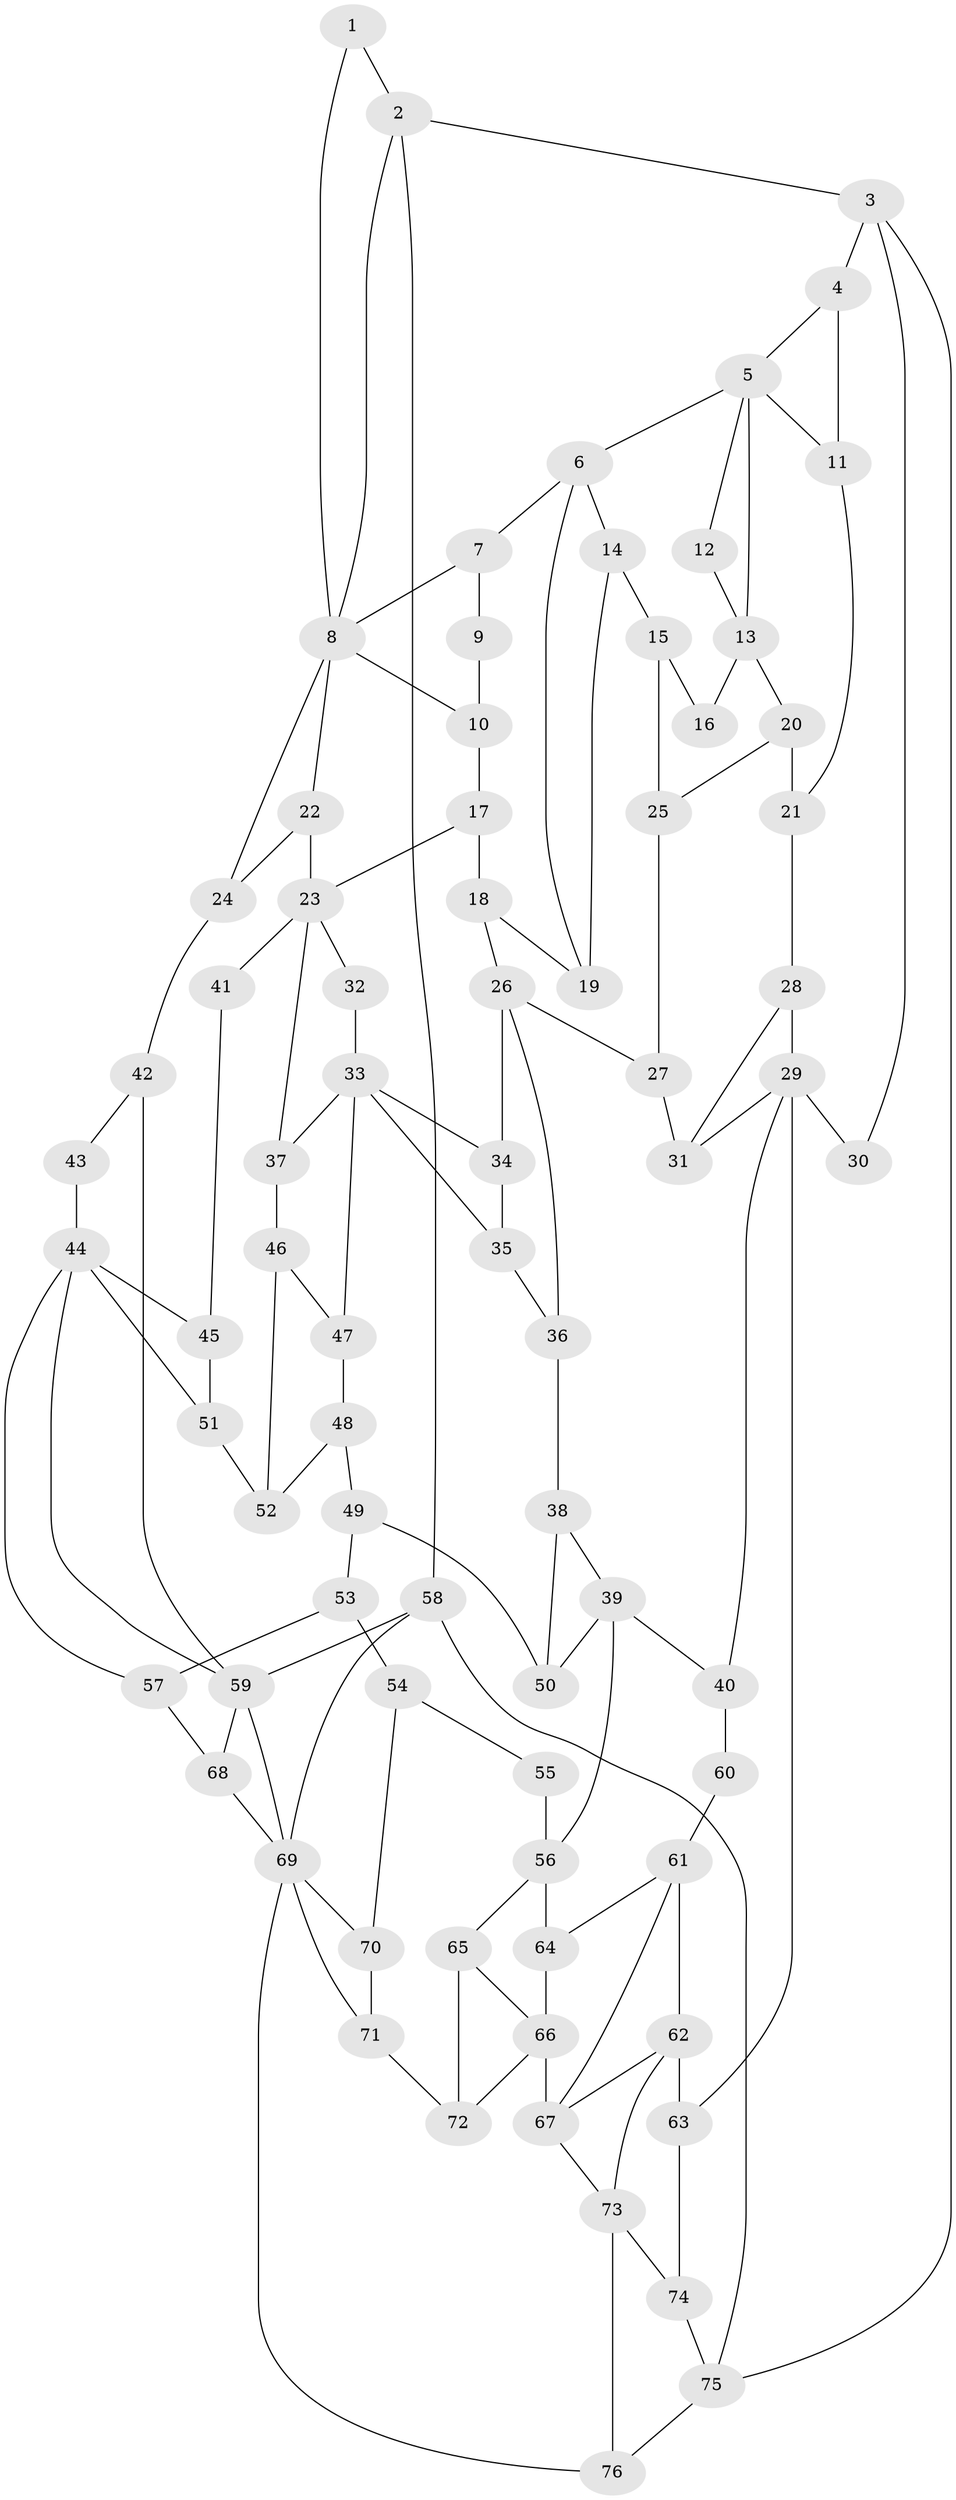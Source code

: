 // original degree distribution, {3: 0.023809523809523808, 6: 0.23015873015873015, 5: 0.5158730158730159, 4: 0.23015873015873015}
// Generated by graph-tools (version 1.1) at 2025/54/03/04/25 22:54:49]
// undirected, 76 vertices, 125 edges
graph export_dot {
  node [color=gray90,style=filled];
  1;
  2;
  3;
  4;
  5;
  6;
  7;
  8;
  9;
  10;
  11;
  12;
  13;
  14;
  15;
  16;
  17;
  18;
  19;
  20;
  21;
  22;
  23;
  24;
  25;
  26;
  27;
  28;
  29;
  30;
  31;
  32;
  33;
  34;
  35;
  36;
  37;
  38;
  39;
  40;
  41;
  42;
  43;
  44;
  45;
  46;
  47;
  48;
  49;
  50;
  51;
  52;
  53;
  54;
  55;
  56;
  57;
  58;
  59;
  60;
  61;
  62;
  63;
  64;
  65;
  66;
  67;
  68;
  69;
  70;
  71;
  72;
  73;
  74;
  75;
  76;
  1 -- 2 [weight=1.0];
  1 -- 8 [weight=1.0];
  2 -- 3 [weight=1.0];
  2 -- 8 [weight=1.0];
  2 -- 58 [weight=1.0];
  3 -- 4 [weight=1.0];
  3 -- 30 [weight=1.0];
  3 -- 75 [weight=1.0];
  4 -- 5 [weight=1.0];
  4 -- 11 [weight=1.0];
  5 -- 6 [weight=2.0];
  5 -- 11 [weight=1.0];
  5 -- 12 [weight=1.0];
  5 -- 13 [weight=1.0];
  6 -- 7 [weight=2.0];
  6 -- 14 [weight=1.0];
  6 -- 19 [weight=1.0];
  7 -- 8 [weight=1.0];
  7 -- 9 [weight=2.0];
  8 -- 10 [weight=1.0];
  8 -- 22 [weight=1.0];
  8 -- 24 [weight=1.0];
  9 -- 10 [weight=1.0];
  10 -- 17 [weight=1.0];
  11 -- 21 [weight=1.0];
  12 -- 13 [weight=2.0];
  13 -- 16 [weight=2.0];
  13 -- 20 [weight=1.0];
  14 -- 15 [weight=1.0];
  14 -- 19 [weight=1.0];
  15 -- 16 [weight=1.0];
  15 -- 25 [weight=1.0];
  17 -- 18 [weight=1.0];
  17 -- 23 [weight=1.0];
  18 -- 19 [weight=1.0];
  18 -- 26 [weight=1.0];
  20 -- 21 [weight=1.0];
  20 -- 25 [weight=1.0];
  21 -- 28 [weight=1.0];
  22 -- 23 [weight=1.0];
  22 -- 24 [weight=1.0];
  23 -- 32 [weight=1.0];
  23 -- 37 [weight=1.0];
  23 -- 41 [weight=2.0];
  24 -- 42 [weight=1.0];
  25 -- 27 [weight=1.0];
  26 -- 27 [weight=1.0];
  26 -- 34 [weight=1.0];
  26 -- 36 [weight=1.0];
  27 -- 31 [weight=1.0];
  28 -- 29 [weight=1.0];
  28 -- 31 [weight=1.0];
  29 -- 30 [weight=2.0];
  29 -- 31 [weight=1.0];
  29 -- 40 [weight=1.0];
  29 -- 63 [weight=1.0];
  32 -- 33 [weight=2.0];
  33 -- 34 [weight=1.0];
  33 -- 35 [weight=1.0];
  33 -- 37 [weight=1.0];
  33 -- 47 [weight=1.0];
  34 -- 35 [weight=1.0];
  35 -- 36 [weight=1.0];
  36 -- 38 [weight=1.0];
  37 -- 46 [weight=1.0];
  38 -- 39 [weight=1.0];
  38 -- 50 [weight=1.0];
  39 -- 40 [weight=1.0];
  39 -- 50 [weight=1.0];
  39 -- 56 [weight=2.0];
  40 -- 60 [weight=1.0];
  41 -- 45 [weight=1.0];
  42 -- 43 [weight=1.0];
  42 -- 59 [weight=1.0];
  43 -- 44 [weight=2.0];
  44 -- 45 [weight=1.0];
  44 -- 51 [weight=1.0];
  44 -- 57 [weight=1.0];
  44 -- 59 [weight=1.0];
  45 -- 51 [weight=1.0];
  46 -- 47 [weight=1.0];
  46 -- 52 [weight=1.0];
  47 -- 48 [weight=1.0];
  48 -- 49 [weight=1.0];
  48 -- 52 [weight=1.0];
  49 -- 50 [weight=1.0];
  49 -- 53 [weight=1.0];
  51 -- 52 [weight=1.0];
  53 -- 54 [weight=1.0];
  53 -- 57 [weight=1.0];
  54 -- 55 [weight=1.0];
  54 -- 70 [weight=1.0];
  55 -- 56 [weight=2.0];
  56 -- 64 [weight=1.0];
  56 -- 65 [weight=1.0];
  57 -- 68 [weight=1.0];
  58 -- 59 [weight=1.0];
  58 -- 69 [weight=1.0];
  58 -- 75 [weight=1.0];
  59 -- 68 [weight=1.0];
  59 -- 69 [weight=1.0];
  60 -- 61 [weight=2.0];
  61 -- 62 [weight=1.0];
  61 -- 64 [weight=1.0];
  61 -- 67 [weight=1.0];
  62 -- 63 [weight=1.0];
  62 -- 67 [weight=1.0];
  62 -- 73 [weight=1.0];
  63 -- 74 [weight=1.0];
  64 -- 66 [weight=1.0];
  65 -- 66 [weight=1.0];
  65 -- 72 [weight=1.0];
  66 -- 67 [weight=2.0];
  66 -- 72 [weight=1.0];
  67 -- 73 [weight=1.0];
  68 -- 69 [weight=1.0];
  69 -- 70 [weight=1.0];
  69 -- 71 [weight=1.0];
  69 -- 76 [weight=1.0];
  70 -- 71 [weight=1.0];
  71 -- 72 [weight=1.0];
  73 -- 74 [weight=1.0];
  73 -- 76 [weight=1.0];
  74 -- 75 [weight=1.0];
  75 -- 76 [weight=1.0];
}
